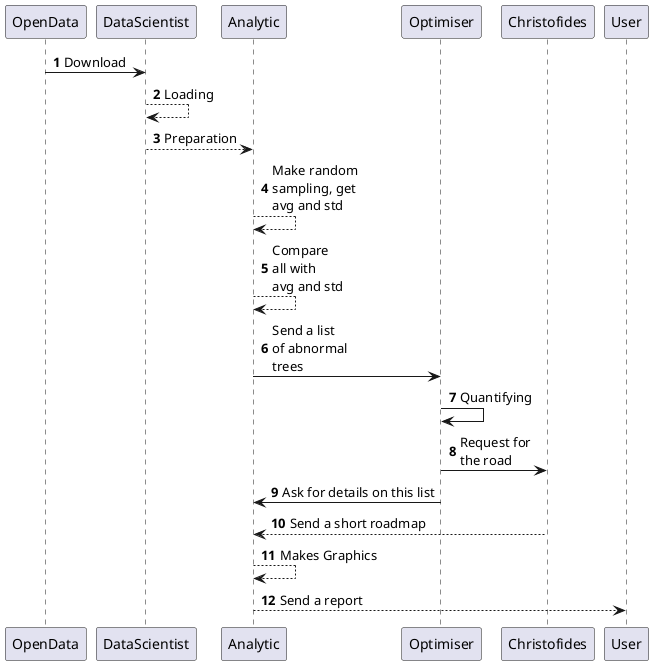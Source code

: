 @startuml
'https://plantuml.com/sequence-diagram

autonumber

OpenData -> DataScientist: Download
DataScientist --> DataScientist: Loading
DataScientist --> Analytic: Preparation
Analytic --> Analytic: Make random\nsampling, get\navg and std
Analytic --> Analytic: Compare\nall with\navg and std
Analytic -> Optimiser: Send a list\nof abnormal\ntrees
Optimiser -> Optimiser: Quantifying
Optimiser -> Christofides: Request for\nthe road
Analytic <- Optimiser: Ask for details on this list
Analytic <-- Christofides: Send a short roadmap
Analytic --> Analytic: Makes Graphics
Analytic --> User: Send a report
@enduml